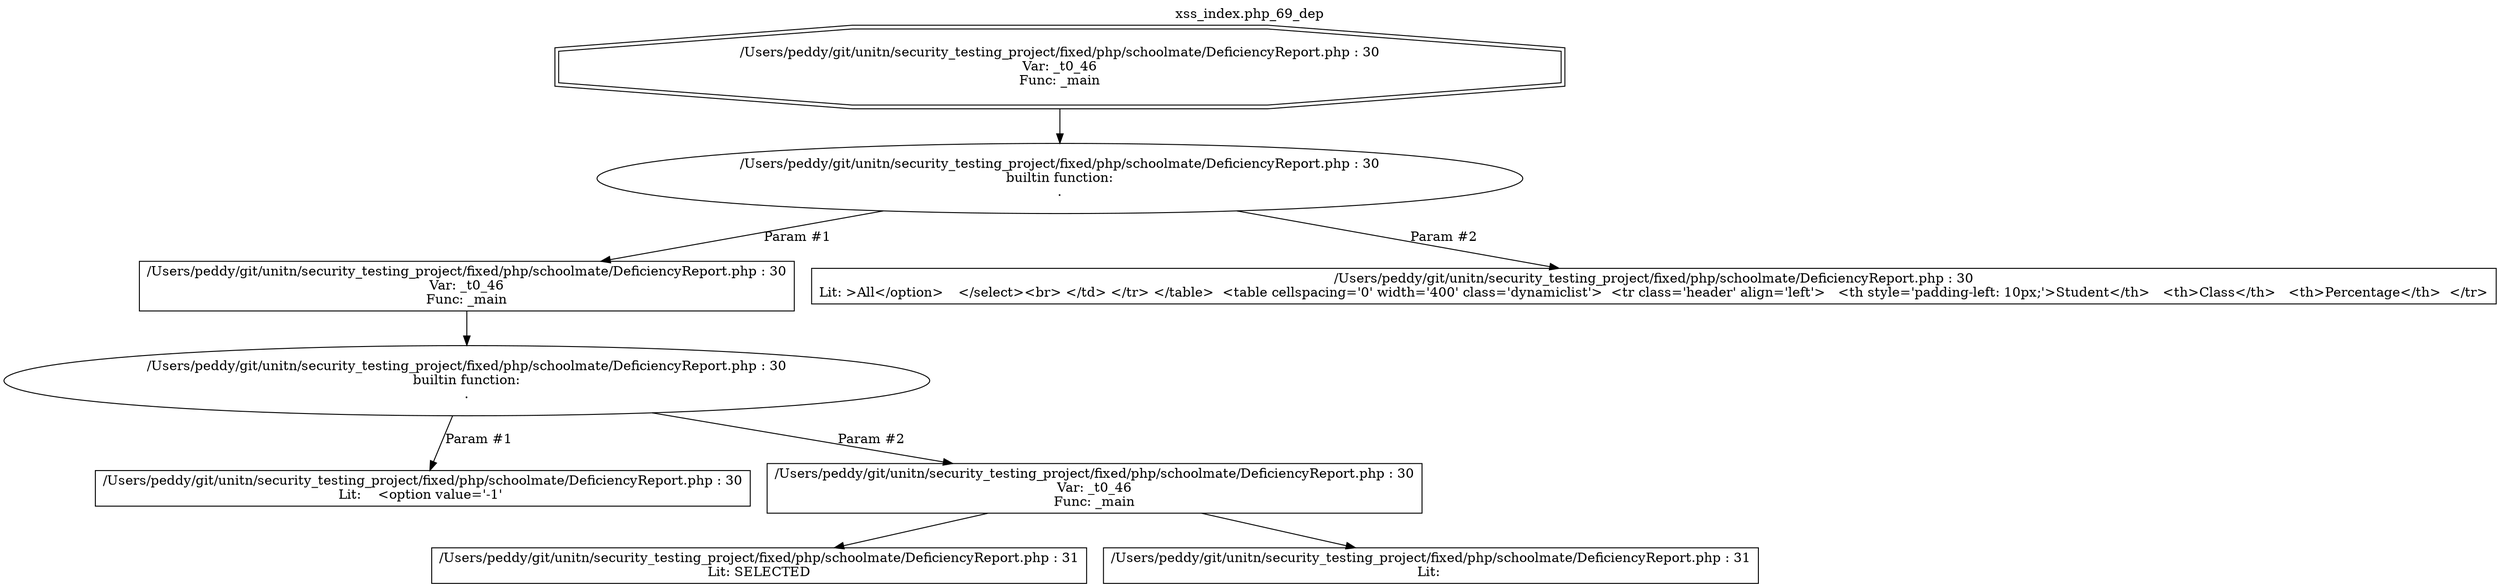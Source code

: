digraph cfg {
  label="xss_index.php_69_dep";
  labelloc=t;
  n1 [shape=doubleoctagon, label="/Users/peddy/git/unitn/security_testing_project/fixed/php/schoolmate/DeficiencyReport.php : 30\nVar: _t0_46\nFunc: _main\n"];
  n2 [shape=ellipse, label="/Users/peddy/git/unitn/security_testing_project/fixed/php/schoolmate/DeficiencyReport.php : 30\nbuiltin function:\n.\n"];
  n3 [shape=box, label="/Users/peddy/git/unitn/security_testing_project/fixed/php/schoolmate/DeficiencyReport.php : 30\nVar: _t0_46\nFunc: _main\n"];
  n4 [shape=ellipse, label="/Users/peddy/git/unitn/security_testing_project/fixed/php/schoolmate/DeficiencyReport.php : 30\nbuiltin function:\n.\n"];
  n5 [shape=box, label="/Users/peddy/git/unitn/security_testing_project/fixed/php/schoolmate/DeficiencyReport.php : 30\nLit:    <option value='-1' \n"];
  n6 [shape=box, label="/Users/peddy/git/unitn/security_testing_project/fixed/php/schoolmate/DeficiencyReport.php : 30\nVar: _t0_46\nFunc: _main\n"];
  n7 [shape=box, label="/Users/peddy/git/unitn/security_testing_project/fixed/php/schoolmate/DeficiencyReport.php : 31\nLit: SELECTED\n"];
  n8 [shape=box, label="/Users/peddy/git/unitn/security_testing_project/fixed/php/schoolmate/DeficiencyReport.php : 31\nLit: \n"];
  n9 [shape=box, label="/Users/peddy/git/unitn/security_testing_project/fixed/php/schoolmate/DeficiencyReport.php : 30\nLit: >All</option>	 </select><br> </td> </tr> </table>  <table cellspacing='0' width='400' class='dynamiclist'>  <tr class='header' align='left'>   <th style='padding-left: 10px;'>Student</th>   <th>Class</th>   <th>Percentage</th>  </tr>\n"];
  n1 -> n2;
  n3 -> n4;
  n4 -> n5[label="Param #1"];
  n4 -> n6[label="Param #2"];
  n6 -> n7;
  n6 -> n8;
  n2 -> n3[label="Param #1"];
  n2 -> n9[label="Param #2"];
}
